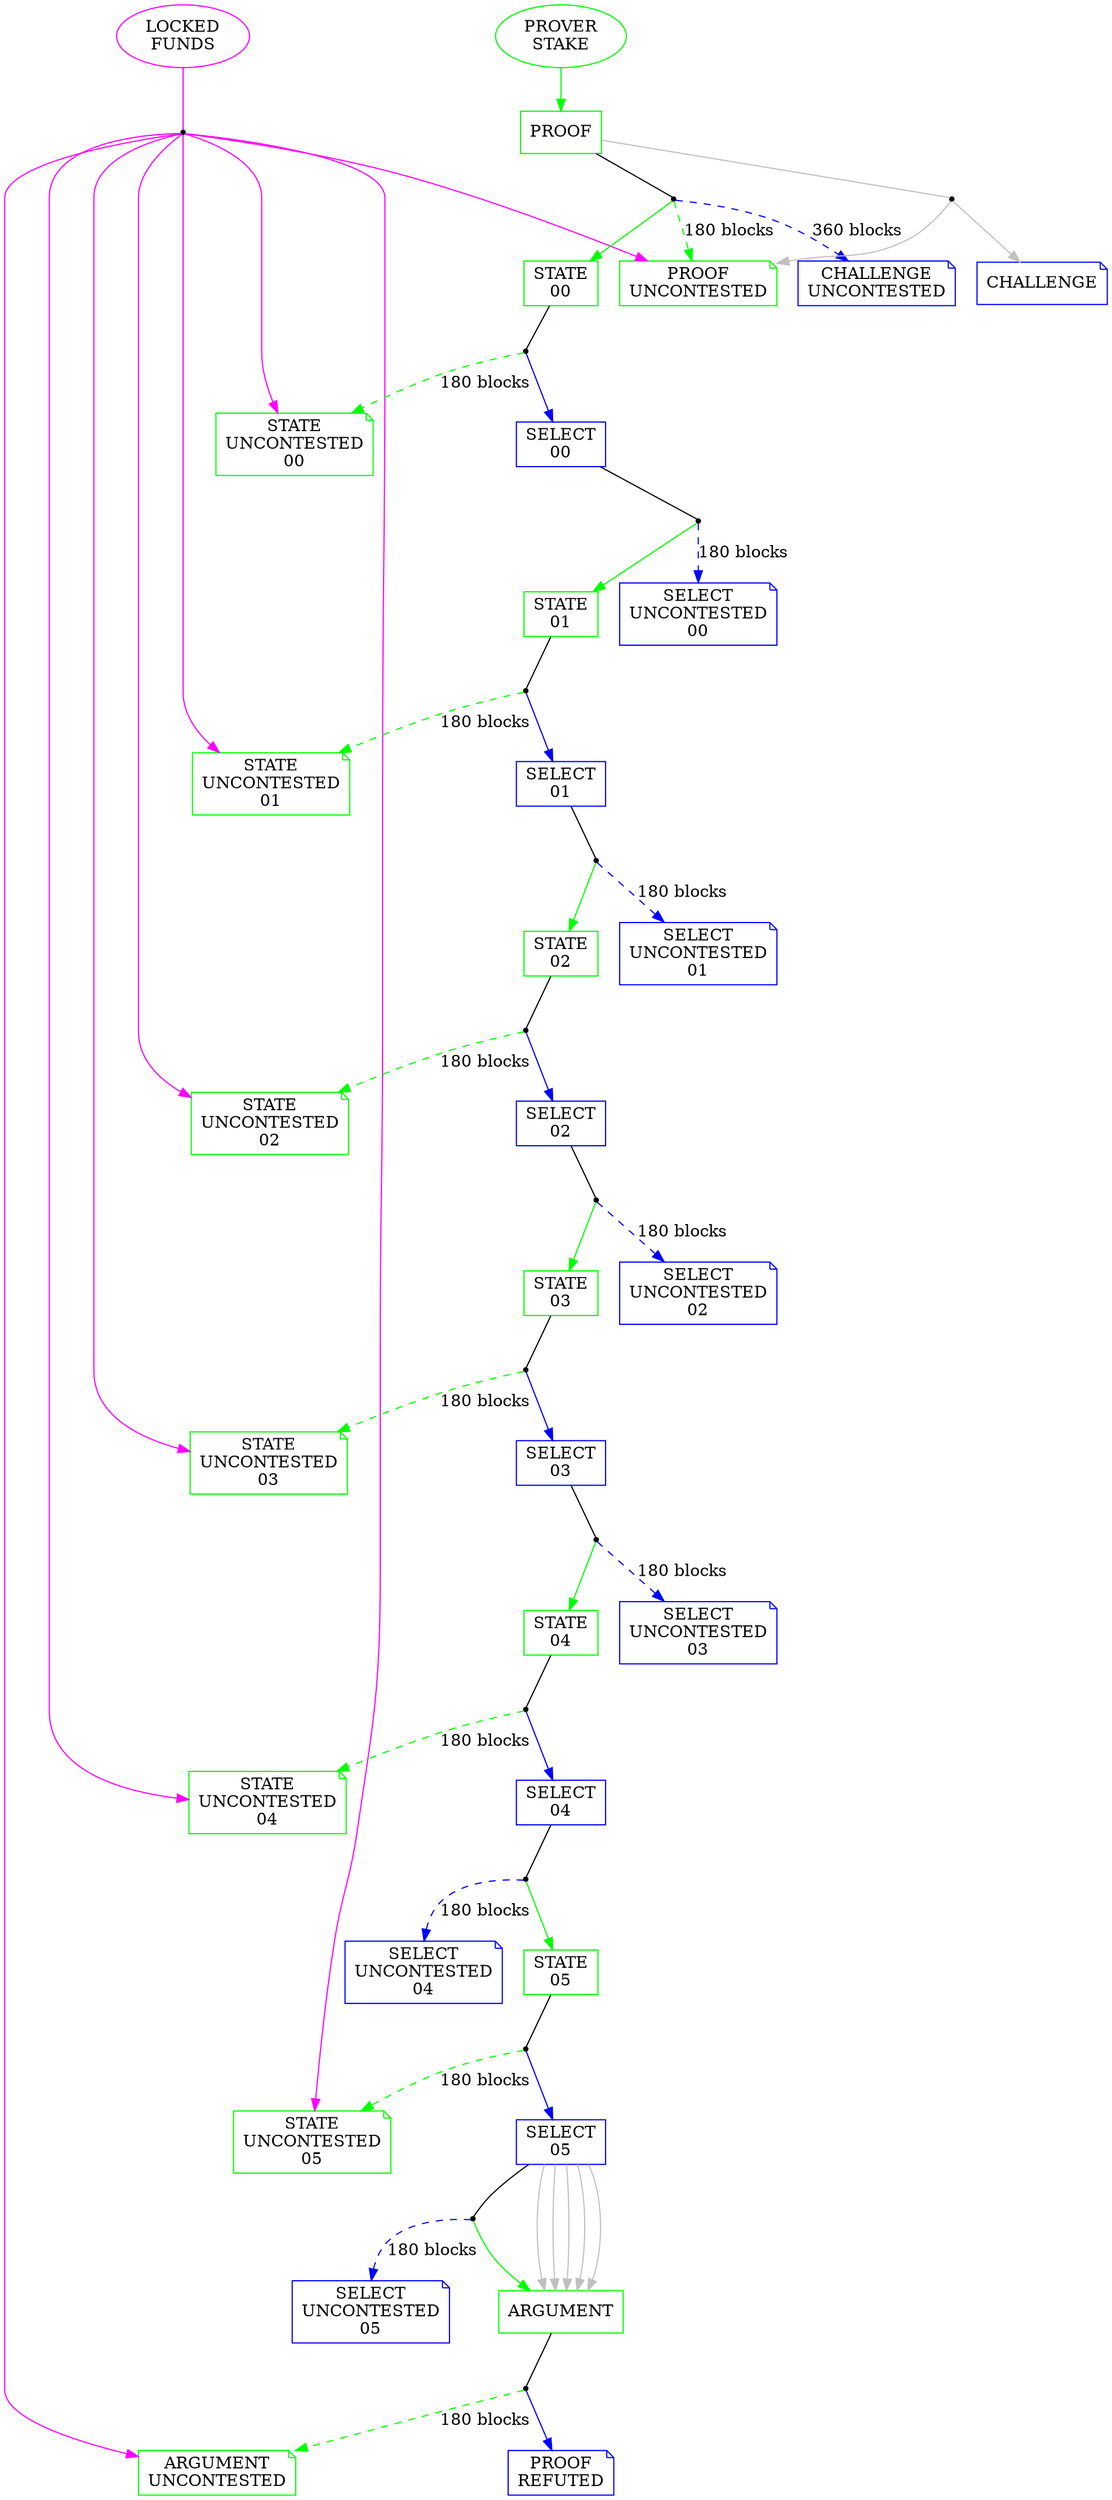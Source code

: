 digraph BitSnark {
	LOCKED_FUNDS [shape=oval; color=magenta; label="LOCKED\nFUNDS"]
	PROVER_STAKE [shape=oval; color=green; label="PROVER\nSTAKE"]
	PROOF [shape=box; color=green; label="PROOF"]
	CHALLENGE [shape=note; color=blue; label="CHALLENGE"]
	PROOF_UNCONTESTED [shape=note; color=green; label="PROOF\nUNCONTESTED"]
	CHALLENGE_UNCONTESTED [shape=note; color=blue; label="CHALLENGE\nUNCONTESTED"]
	STATE_00 [shape=box; color=green; label="STATE\n00"]
	STATE_UNCONTESTED_00 [shape=note; color=green; label="STATE\nUNCONTESTED\n00"]
	SELECT_00 [shape=box; color=blue; label="SELECT\n00"]
	SELECT_UNCONTESTED_00 [shape=note; color=blue; label="SELECT\nUNCONTESTED\n00"]
	STATE_01 [shape=box; color=green; label="STATE\n01"]
	STATE_UNCONTESTED_01 [shape=note; color=green; label="STATE\nUNCONTESTED\n01"]
	SELECT_01 [shape=box; color=blue; label="SELECT\n01"]
	SELECT_UNCONTESTED_01 [shape=note; color=blue; label="SELECT\nUNCONTESTED\n01"]
	STATE_02 [shape=box; color=green; label="STATE\n02"]
	STATE_UNCONTESTED_02 [shape=note; color=green; label="STATE\nUNCONTESTED\n02"]
	SELECT_02 [shape=box; color=blue; label="SELECT\n02"]
	SELECT_UNCONTESTED_02 [shape=note; color=blue; label="SELECT\nUNCONTESTED\n02"]
	STATE_03 [shape=box; color=green; label="STATE\n03"]
	STATE_UNCONTESTED_03 [shape=note; color=green; label="STATE\nUNCONTESTED\n03"]
	SELECT_03 [shape=box; color=blue; label="SELECT\n03"]
	SELECT_UNCONTESTED_03 [shape=note; color=blue; label="SELECT\nUNCONTESTED\n03"]
	STATE_04 [shape=box; color=green; label="STATE\n04"]
	STATE_UNCONTESTED_04 [shape=note; color=green; label="STATE\nUNCONTESTED\n04"]
	SELECT_04 [shape=box; color=blue; label="SELECT\n04"]
	SELECT_UNCONTESTED_04 [shape=note; color=blue; label="SELECT\nUNCONTESTED\n04"]
	STATE_05 [shape=box; color=green; label="STATE\n05"]
	STATE_UNCONTESTED_05 [shape=note; color=green; label="STATE\nUNCONTESTED\n05"]
	SELECT_05 [shape=box; color=blue; label="SELECT\n05"]
	SELECT_UNCONTESTED_05 [shape=note; color=blue; label="SELECT\nUNCONTESTED\n05"]
	ARGUMENT [shape=box; color=green; label="ARGUMENT"]
	PROOF_REFUTED [shape=note; color=blue; label="PROOF\nREFUTED"]
	ARGUMENT_UNCONTESTED [shape=note; color=green; label="ARGUMENT\nUNCONTESTED"]
	{rank=same; LOCKED_FUNDS; PROVER_STAKE}
	{rank=same; }
	PROOF -> STATE_00 -> SELECT_00 -> STATE_01 -> SELECT_01 -> STATE_02 -> SELECT_02 -> STATE_03 -> SELECT_03 -> STATE_04 -> SELECT_04 -> STATE_05 -> SELECT_05 -> ARGUMENT -> PROOF_REFUTED [style=invis; weight=30]
	STATE_UNCONTESTED_00 -> STATE_UNCONTESTED_01 -> STATE_UNCONTESTED_02 -> STATE_UNCONTESTED_03 -> STATE_UNCONTESTED_04 -> STATE_UNCONTESTED_05 [style=invis; weight=1]
	SELECT_UNCONTESTED_00 -> SELECT_UNCONTESTED_01 -> SELECT_UNCONTESTED_02 -> SELECT_UNCONTESTED_03 -> SELECT_UNCONTESTED_04 -> SELECT_UNCONTESTED_05 [style=invis; weight=0]
	LOCKED_FUNDS_output_0 [shape=point]
	LOCKED_FUNDS -> LOCKED_FUNDS_output_0 [color=magenta; arrowhead=none; weight=20]
	LOCKED_FUNDS_output_0 -> PROOF_UNCONTESTED [color=magenta]
	LOCKED_FUNDS_output_0 -> STATE_UNCONTESTED_00 [color=magenta]
	LOCKED_FUNDS_output_0 -> STATE_UNCONTESTED_01 [color=magenta]
	LOCKED_FUNDS_output_0 -> STATE_UNCONTESTED_02 [color=magenta]
	LOCKED_FUNDS_output_0 -> STATE_UNCONTESTED_03 [color=magenta]
	LOCKED_FUNDS_output_0 -> STATE_UNCONTESTED_04 [color=magenta]
	LOCKED_FUNDS_output_0 -> STATE_UNCONTESTED_05 [color=magenta]
	LOCKED_FUNDS_output_0 -> ARGUMENT_UNCONTESTED [color=magenta]
	PROVER_STAKE -> PROOF [color=green]
	PROOF_output_0 [shape=point]
	PROOF -> PROOF_output_0 [arrowhead=none]
	PROOF_output_0 -> PROOF_UNCONTESTED [color=green; style=dashed; label="180 blocks"]
	PROOF_output_0 -> CHALLENGE_UNCONTESTED [color=blue; style=dashed; label="360 blocks"]
	PROOF_output_0 -> STATE_00 [color=green]
	PROOF_output_1 [shape=point]
	PROOF -> PROOF_output_1 [color=gray; arrowhead=none]
	PROOF_output_1 -> CHALLENGE [color=gray]
	PROOF_output_1 -> PROOF_UNCONTESTED [color=gray]
	STATE_00_output_0 [shape=point]
	STATE_00 -> STATE_00_output_0 [arrowhead=none]
	STATE_00_output_0 -> STATE_UNCONTESTED_00 [color=green; style=dashed; label="180 blocks"]
	STATE_00_output_0 -> SELECT_00 [color=blue]
	SELECT_00_output_0 [shape=point]
	SELECT_00 -> SELECT_00_output_0 [arrowhead=none]
	SELECT_00_output_0 -> SELECT_UNCONTESTED_00 [color=blue; weight=100; style=dashed; label="180 blocks"]
	SELECT_00_output_0 -> STATE_01 [color=green]
	STATE_01_output_0 [shape=point]
	STATE_01 -> STATE_01_output_0 [arrowhead=none]
	STATE_01_output_0 -> STATE_UNCONTESTED_01 [color=green; style=dashed; label="180 blocks"]
	STATE_01_output_0 -> SELECT_01 [color=blue]
	SELECT_01_output_0 [shape=point]
	SELECT_01 -> SELECT_01_output_0 [arrowhead=none]
	SELECT_01_output_0 -> SELECT_UNCONTESTED_01 [color=blue; style=dashed; label="180 blocks"]
	SELECT_01_output_0 -> STATE_02 [color=green]
	STATE_02_output_0 [shape=point]
	STATE_02 -> STATE_02_output_0 [arrowhead=none]
	STATE_02_output_0 -> STATE_UNCONTESTED_02 [color=green; style=dashed; label="180 blocks"]
	STATE_02_output_0 -> SELECT_02 [color=blue]
	SELECT_02_output_0 [shape=point]
	SELECT_02 -> SELECT_02_output_0 [arrowhead=none]
	SELECT_02_output_0 -> SELECT_UNCONTESTED_02 [color=blue; style=dashed; label="180 blocks"]
	SELECT_02_output_0 -> STATE_03 [color=green]
	STATE_03_output_0 [shape=point]
	STATE_03 -> STATE_03_output_0 [arrowhead=none]
	STATE_03_output_0 -> STATE_UNCONTESTED_03 [color=green; style=dashed; label="180 blocks"]
	STATE_03_output_0 -> SELECT_03 [color=blue]
	SELECT_03_output_0 [shape=point]
	SELECT_03 -> SELECT_03_output_0 [arrowhead=none]
	SELECT_03_output_0 -> SELECT_UNCONTESTED_03 [color=blue; style=dashed; label="180 blocks"]
	SELECT_03_output_0 -> STATE_04 [color=green]
	STATE_04_output_0 [shape=point]
	STATE_04 -> STATE_04_output_0 [arrowhead=none]
	STATE_04_output_0 -> STATE_UNCONTESTED_04 [color=green; style=dashed; label="180 blocks"]
	STATE_04_output_0 -> SELECT_04 [color=blue]
	SELECT_04_output_0 [shape=point]
	SELECT_04 -> SELECT_04_output_0 [arrowhead=none]
	SELECT_04_output_0 -> SELECT_UNCONTESTED_04 [color=blue; style=dashed; label="180 blocks"]
	SELECT_04_output_0 -> STATE_05 [color=green]
	STATE_05_output_0 [shape=point]
	STATE_05 -> STATE_05_output_0 [arrowhead=none]
	STATE_05_output_0 -> STATE_UNCONTESTED_05 [color=green; style=dashed; label="180 blocks"]
	STATE_05_output_0 -> SELECT_05 [color=blue]
	SELECT_05_output_0 [shape=point]
	SELECT_05 -> SELECT_05_output_0 [arrowhead=none]
	SELECT_05_output_0 -> SELECT_UNCONTESTED_05 [color=blue; style=dashed; label="180 blocks"]
	SELECT_05_output_0 -> ARGUMENT [color=green]
	SELECT_05 -> ARGUMENT [color=gray]
	SELECT_05 -> ARGUMENT [color=gray]
	SELECT_05 -> ARGUMENT [color=gray]
	SELECT_05 -> ARGUMENT [color=gray]
	SELECT_05 -> ARGUMENT [color=gray]
	ARGUMENT_output_0 [shape=point]
	ARGUMENT -> ARGUMENT_output_0 [arrowhead=none]
	ARGUMENT_output_0 -> PROOF_REFUTED [color=blue]
	ARGUMENT_output_0 -> ARGUMENT_UNCONTESTED [color=green; style=dashed; label="180 blocks"]
	LOCKED_FUNDS -> PROOF_UNCONTESTED [style=invis]
}
